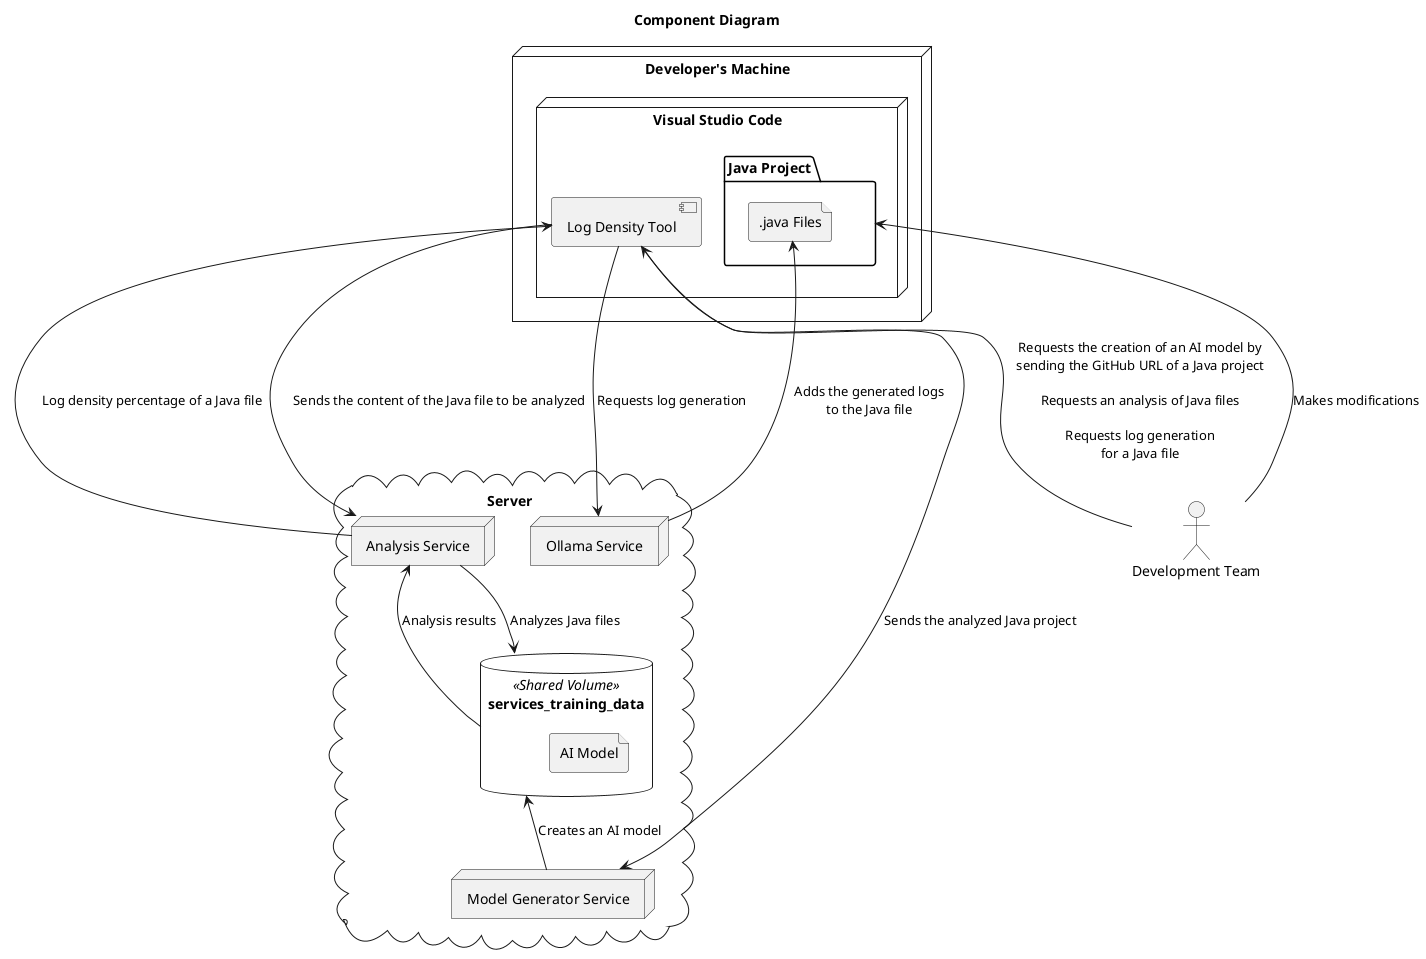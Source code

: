 @startuml components

title Component Diagram

actor "Development Team" as team

node "Developer's Machine" as machine {
    node "Visual Studio Code" as IDE {
        package "Java Project" as project {
            file ".java Files" as files
        }

        component "Log Density Tool" as plugin
    }
}

cloud "Server" as server {
    node "Analysis Service" as serviceB

    node "Model Generator Service" as serviceA

    node "Ollama Service" as serviceOllama

    database "services_training_data" <<Shared Volume>> as sharedVolume {
        file "AI Model" as model
    }
}

team -u-> plugin: "Requests the creation of an AI model by\nsending the GitHub URL of a Java project\n\nRequests an analysis of Java files\n\nRequests log generation\nfor a Java file"
team -u-> project: "Makes modifications"

plugin -d-> serviceA: "Sends the analyzed Java project"
serviceA -u-> sharedVolume: "Creates an AI model"

sharedVolume -r-> serviceB: "Analysis results"
serviceB --> sharedVolume: "Analyzes Java files"

plugin --> serviceB: "Sends the content of the Java file to be analyzed"
serviceB --> plugin: "Log density percentage of a Java file"

plugin -d-> serviceOllama: "Requests log generation"
serviceOllama -l-> files: "Adds the generated logs\nto the Java file"

@enduml